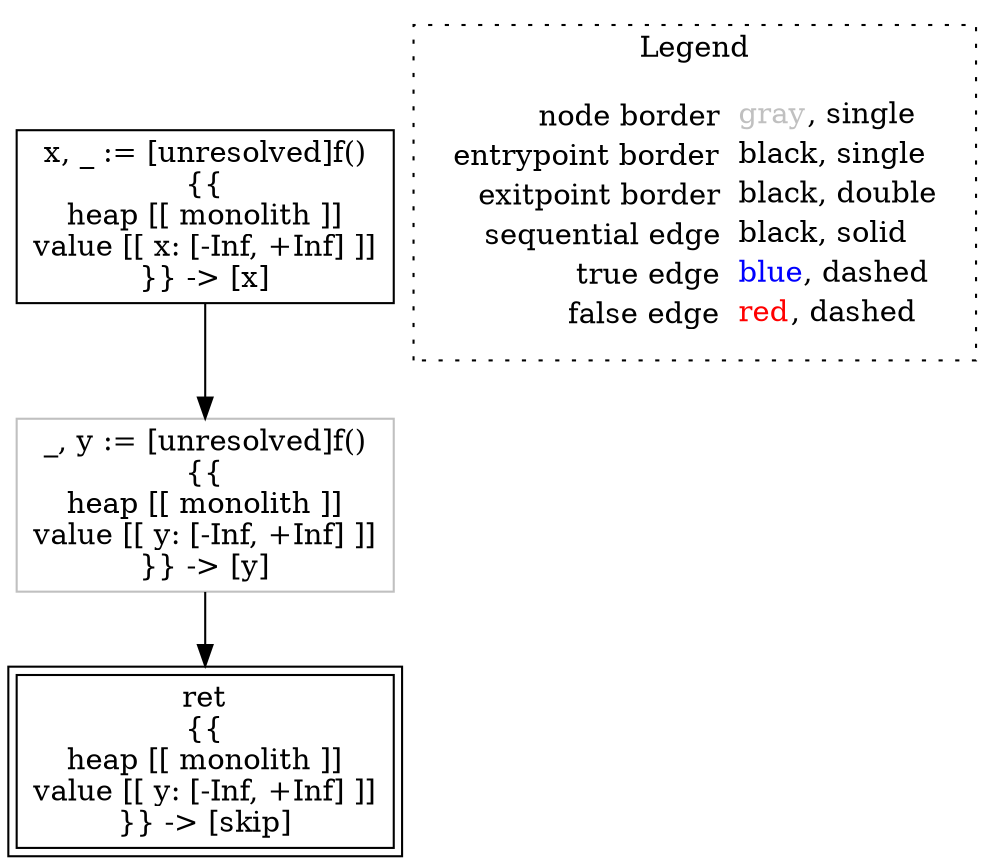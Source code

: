 digraph {
	"node0" [shape="rect",color="black",label=<x, _ := [unresolved]f()<BR/>{{<BR/>heap [[ monolith ]]<BR/>value [[ x: [-Inf, +Inf] ]]<BR/>}} -&gt; [x]>];
	"node1" [shape="rect",color="black",peripheries="2",label=<ret<BR/>{{<BR/>heap [[ monolith ]]<BR/>value [[ y: [-Inf, +Inf] ]]<BR/>}} -&gt; [skip]>];
	"node2" [shape="rect",color="gray",label=<_, y := [unresolved]f()<BR/>{{<BR/>heap [[ monolith ]]<BR/>value [[ y: [-Inf, +Inf] ]]<BR/>}} -&gt; [y]>];
	"node0" -> "node2" [color="black"];
	"node2" -> "node1" [color="black"];
subgraph cluster_legend {
	label="Legend";
	style=dotted;
	node [shape=plaintext];
	"legend" [label=<<table border="0" cellpadding="2" cellspacing="0" cellborder="0"><tr><td align="right">node border&nbsp;</td><td align="left"><font color="gray">gray</font>, single</td></tr><tr><td align="right">entrypoint border&nbsp;</td><td align="left"><font color="black">black</font>, single</td></tr><tr><td align="right">exitpoint border&nbsp;</td><td align="left"><font color="black">black</font>, double</td></tr><tr><td align="right">sequential edge&nbsp;</td><td align="left"><font color="black">black</font>, solid</td></tr><tr><td align="right">true edge&nbsp;</td><td align="left"><font color="blue">blue</font>, dashed</td></tr><tr><td align="right">false edge&nbsp;</td><td align="left"><font color="red">red</font>, dashed</td></tr></table>>];
}

}
